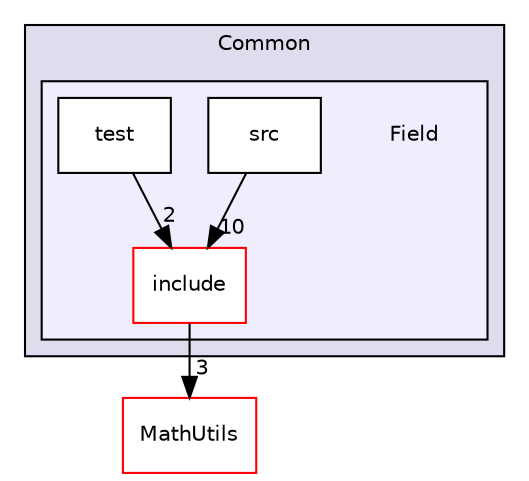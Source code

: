 digraph "/home/travis/build/AliceO2Group/AliceO2/Common/Field" {
  bgcolor=transparent;
  compound=true
  node [ fontsize="10", fontname="Helvetica"];
  edge [ labelfontsize="10", labelfontname="Helvetica"];
  subgraph clusterdir_4ab6b4cc6a7edbff49100e9123df213f {
    graph [ bgcolor="#ddddee", pencolor="black", label="Common" fontname="Helvetica", fontsize="10", URL="dir_4ab6b4cc6a7edbff49100e9123df213f.html"]
  subgraph clusterdir_91c9f7c5ec503f33747eecaa76c19aa0 {
    graph [ bgcolor="#eeeeff", pencolor="black", label="" URL="dir_91c9f7c5ec503f33747eecaa76c19aa0.html"];
    dir_91c9f7c5ec503f33747eecaa76c19aa0 [shape=plaintext label="Field"];
    dir_171455a88647a41369173dba8202b4e0 [shape=box label="include" color="red" fillcolor="white" style="filled" URL="dir_171455a88647a41369173dba8202b4e0.html"];
    dir_43838c4b39018742caa88523ee39d462 [shape=box label="src" color="black" fillcolor="white" style="filled" URL="dir_43838c4b39018742caa88523ee39d462.html"];
    dir_d3e4d78e14a3f0826e3b40f6b960e52b [shape=box label="test" color="black" fillcolor="white" style="filled" URL="dir_d3e4d78e14a3f0826e3b40f6b960e52b.html"];
  }
  }
  dir_1e6fb7e1d286de65f5cad603aaa68769 [shape=box label="MathUtils" color="red" URL="dir_1e6fb7e1d286de65f5cad603aaa68769.html"];
  dir_171455a88647a41369173dba8202b4e0->dir_1e6fb7e1d286de65f5cad603aaa68769 [headlabel="3", labeldistance=1.5 headhref="dir_000041_000045.html"];
  dir_43838c4b39018742caa88523ee39d462->dir_171455a88647a41369173dba8202b4e0 [headlabel="10", labeldistance=1.5 headhref="dir_000043_000041.html"];
  dir_d3e4d78e14a3f0826e3b40f6b960e52b->dir_171455a88647a41369173dba8202b4e0 [headlabel="2", labeldistance=1.5 headhref="dir_000044_000041.html"];
}
